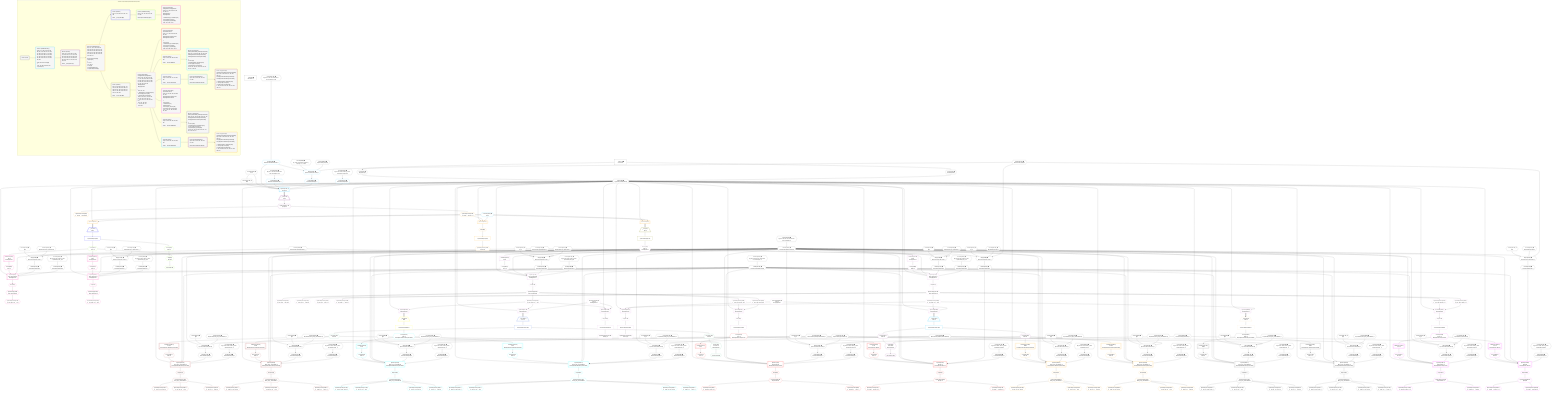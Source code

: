 %%{init: {'themeVariables': { 'fontSize': '12px'}}}%%
graph TD
    classDef path fill:#eee,stroke:#000,color:#000
    classDef plan fill:#fff,stroke-width:1px,color:#000
    classDef itemplan fill:#fff,stroke-width:2px,color:#000
    classDef unbatchedplan fill:#dff,stroke-width:1px,color:#000
    classDef sideeffectplan fill:#fcc,stroke-width:2px,color:#000
    classDef bucket fill:#f6f6f6,color:#000,stroke-width:2px,text-align:left


    %% plan dependencies
    Object260{{"Object[260∈0] ➊<br />ᐸ{reverse,orders,alias,codec}ᐳ"}}:::plan
    Lambda253{{"Lambda[253∈0] ➊<br />ᐸcalculateShouldReverseOrderᐳ"}}:::plan
    Constant257{{"Constant[257∈0] ➊<br />ᐸ[]ᐳ"}}:::plan
    Constant258{{"Constant[258∈0] ➊<br />ᐸsql.identifier(”aws_applications”)ᐳ"}}:::plan
    Constant259{{"Constant[259∈0] ➊<br />ᐸRecordCodec(awsApplications)ᐳ"}}:::plan
    Lambda253 & Constant257 & Constant258 & Constant259 --> Object260
    Object274{{"Object[274∈0] ➊<br />ᐸ{reverse,orders,alias,codec}ᐳ"}}:::plan
    Constant271{{"Constant[271∈0] ➊<br />ᐸ[]ᐳ"}}:::plan
    Constant272{{"Constant[272∈0] ➊<br />ᐸsql.identifier(”gcp_applications”)ᐳ"}}:::plan
    Constant273{{"Constant[273∈0] ➊<br />ᐸRecordCodec(gcpApplications)ᐳ"}}:::plan
    Lambda253 & Constant271 & Constant272 & Constant273 --> Object274
    Object288{{"Object[288∈0] ➊<br />ᐸ{reverse,orders,alias,codec}ᐳ"}}:::plan
    Constant285{{"Constant[285∈0] ➊<br />ᐸ[]ᐳ"}}:::plan
    Constant286{{"Constant[286∈0] ➊<br />ᐸsql.identifier(”first_party_vulnerabilities”)ᐳ"}}:::plan
    Constant287{{"Constant[287∈0] ➊<br />ᐸRecordCodec(firstPartyVulnerabilities)ᐳ"}}:::plan
    Lambda253 & Constant285 & Constant286 & Constant287 --> Object288
    Object302{{"Object[302∈0] ➊<br />ᐸ{reverse,orders,alias,codec}ᐳ"}}:::plan
    Constant299{{"Constant[299∈0] ➊<br />ᐸ[]ᐳ"}}:::plan
    Constant300{{"Constant[300∈0] ➊<br />ᐸsql.identifier(”third_party_vulnerabilities”)ᐳ"}}:::plan
    Constant301{{"Constant[301∈0] ➊<br />ᐸRecordCodec(thirdPartyVulnerabilities)ᐳ"}}:::plan
    Lambda253 & Constant299 & Constant300 & Constant301 --> Object302
    Object316{{"Object[316∈0] ➊<br />ᐸ{reverse,orders,alias,codec}ᐳ"}}:::plan
    Constant313{{"Constant[313∈0] ➊<br />ᐸ[]ᐳ"}}:::plan
    Constant314{{"Constant[314∈0] ➊<br />ᐸsql.identifier(”first_party_vulnerabilities”)ᐳ"}}:::plan
    Lambda253 & Constant313 & Constant314 & Constant287 --> Object316
    Object330{{"Object[330∈0] ➊<br />ᐸ{reverse,orders,alias,codec}ᐳ"}}:::plan
    Constant327{{"Constant[327∈0] ➊<br />ᐸ[]ᐳ"}}:::plan
    Constant328{{"Constant[328∈0] ➊<br />ᐸsql.identifier(”third_party_vulnerabilities”)ᐳ"}}:::plan
    Lambda253 & Constant327 & Constant328 & Constant301 --> Object330
    Object344{{"Object[344∈0] ➊<br />ᐸ{reverse,orders,alias,codec}ᐳ"}}:::plan
    Constant341{{"Constant[341∈0] ➊<br />ᐸ[]ᐳ"}}:::plan
    Constant342{{"Constant[342∈0] ➊<br />ᐸsql.identifier(”organizations”)ᐳ"}}:::plan
    Constant343{{"Constant[343∈0] ➊<br />ᐸRecordCodec(organizations)ᐳ"}}:::plan
    Lambda253 & Constant341 & Constant342 & Constant343 --> Object344
    Object358{{"Object[358∈0] ➊<br />ᐸ{reverse,orders,alias,codec}ᐳ"}}:::plan
    Constant355{{"Constant[355∈0] ➊<br />ᐸ[]ᐳ"}}:::plan
    Constant356{{"Constant[356∈0] ➊<br />ᐸsql.identifier(”people”)ᐳ"}}:::plan
    Constant357{{"Constant[357∈0] ➊<br />ᐸRecordCodec(people)ᐳ"}}:::plan
    Lambda253 & Constant355 & Constant356 & Constant357 --> Object358
    Object372{{"Object[372∈0] ➊<br />ᐸ{reverse,orders,alias,codec}ᐳ"}}:::plan
    Constant369{{"Constant[369∈0] ➊<br />ᐸ[]ᐳ"}}:::plan
    Constant370{{"Constant[370∈0] ➊<br />ᐸsql.identifier(”aws_applications”)ᐳ"}}:::plan
    Lambda253 & Constant369 & Constant370 & Constant259 --> Object372
    Object386{{"Object[386∈0] ➊<br />ᐸ{reverse,orders,alias,codec}ᐳ"}}:::plan
    Constant383{{"Constant[383∈0] ➊<br />ᐸ[]ᐳ"}}:::plan
    Constant384{{"Constant[384∈0] ➊<br />ᐸsql.identifier(”first_party_vulnerabilities”)ᐳ"}}:::plan
    Lambda253 & Constant383 & Constant384 & Constant287 --> Object386
    Object400{{"Object[400∈0] ➊<br />ᐸ{reverse,orders,alias,codec}ᐳ"}}:::plan
    Constant397{{"Constant[397∈0] ➊<br />ᐸ[]ᐳ"}}:::plan
    Constant398{{"Constant[398∈0] ➊<br />ᐸsql.identifier(”third_party_vulnerabilities”)ᐳ"}}:::plan
    Lambda253 & Constant397 & Constant398 & Constant301 --> Object400
    Object414{{"Object[414∈0] ➊<br />ᐸ{reverse,orders,alias,codec}ᐳ"}}:::plan
    Constant411{{"Constant[411∈0] ➊<br />ᐸ[]ᐳ"}}:::plan
    Constant412{{"Constant[412∈0] ➊<br />ᐸsql.identifier(”first_party_vulnerabilities”)ᐳ"}}:::plan
    Lambda253 & Constant411 & Constant412 & Constant287 --> Object414
    Object428{{"Object[428∈0] ➊<br />ᐸ{reverse,orders,alias,codec}ᐳ"}}:::plan
    Constant425{{"Constant[425∈0] ➊<br />ᐸ[]ᐳ"}}:::plan
    Constant426{{"Constant[426∈0] ➊<br />ᐸsql.identifier(”third_party_vulnerabilities”)ᐳ"}}:::plan
    Lambda253 & Constant425 & Constant426 & Constant301 --> Object428
    Object442{{"Object[442∈0] ➊<br />ᐸ{reverse,orders,alias,codec}ᐳ"}}:::plan
    Constant439{{"Constant[439∈0] ➊<br />ᐸ[]ᐳ"}}:::plan
    Constant440{{"Constant[440∈0] ➊<br />ᐸsql.identifier(”organizations”)ᐳ"}}:::plan
    Lambda253 & Constant439 & Constant440 & Constant343 --> Object442
    Object456{{"Object[456∈0] ➊<br />ᐸ{reverse,orders,alias,codec}ᐳ"}}:::plan
    Constant453{{"Constant[453∈0] ➊<br />ᐸ[]ᐳ"}}:::plan
    Constant454{{"Constant[454∈0] ➊<br />ᐸsql.identifier(”people”)ᐳ"}}:::plan
    Lambda253 & Constant453 & Constant454 & Constant357 --> Object456
    Object470{{"Object[470∈0] ➊<br />ᐸ{reverse,orders,alias,codec}ᐳ"}}:::plan
    Constant467{{"Constant[467∈0] ➊<br />ᐸ[]ᐳ"}}:::plan
    Constant468{{"Constant[468∈0] ➊<br />ᐸsql.identifier(”gcp_applications”)ᐳ"}}:::plan
    Lambda253 & Constant467 & Constant468 & Constant273 --> Object470
    Object13{{"Object[13∈0] ➊<br />ᐸ{pgSettings,withPgClient}ᐳ"}}:::plan
    Access11{{"Access[11∈0] ➊<br />ᐸ2.pgSettingsᐳ"}}:::plan
    Access12{{"Access[12∈0] ➊<br />ᐸ2.withPgClientᐳ"}}:::plan
    Access11 & Access12 --> Object13
    __Value2["__Value[2∈0] ➊<br />ᐸcontextᐳ"]:::plan
    __Value2 --> Access11
    __Value2 --> Access12
    Connection14{{"Connection[14∈0] ➊<br />ᐸ10ᐳ"}}:::plan
    Constant491{{"Constant[491∈0] ➊<br />ᐸ4ᐳ"}}:::plan
    Constant491 --> Connection14
    Constant492{{"Constant[492∈0] ➊<br />ᐸ§{ first: null, last: null, cursorLower: null, cursorUpper: ᐳ"}}:::plan
    Constant492 --> Lambda253
    Lambda256{{"Lambda[256∈0] ➊<br />ᐸcalculateLimitAndOffsetSQLᐳ"}}:::plan
    Constant493{{"Constant[493∈0] ➊<br />ᐸ§{ first: null, last: null, cursorLower: null, cursorUpper: ᐳ"}}:::plan
    Constant493 --> Lambda256
    Lambda261{{"Lambda[261∈0] ➊<br />ᐸcalculateOrderBySQLᐳ"}}:::plan
    Object260 --> Lambda261
    Lambda266{{"Lambda[266∈0] ➊<br />ᐸcalculateOrderBySQLᐳ"}}:::plan
    Constant494{{"Constant[494∈0] ➊<br />ᐸ§{ reverse: false, orders: [], alias: sql.identifier(”aws_apᐳ"}}:::plan
    Constant494 --> Lambda266
    Lambda275{{"Lambda[275∈0] ➊<br />ᐸcalculateOrderBySQLᐳ"}}:::plan
    Object274 --> Lambda275
    Lambda280{{"Lambda[280∈0] ➊<br />ᐸcalculateOrderBySQLᐳ"}}:::plan
    Constant495{{"Constant[495∈0] ➊<br />ᐸ§{ reverse: false, orders: [], alias: sql.identifier(”gcp_apᐳ"}}:::plan
    Constant495 --> Lambda280
    Lambda289{{"Lambda[289∈0] ➊<br />ᐸcalculateOrderBySQLᐳ"}}:::plan
    Object288 --> Lambda289
    Lambda294{{"Lambda[294∈0] ➊<br />ᐸcalculateOrderBySQLᐳ"}}:::plan
    Constant496{{"Constant[496∈0] ➊<br />ᐸ§{ reverse: false, orders: [], alias: sql.identifier(”first_ᐳ"}}:::plan
    Constant496 --> Lambda294
    Lambda303{{"Lambda[303∈0] ➊<br />ᐸcalculateOrderBySQLᐳ"}}:::plan
    Object302 --> Lambda303
    Lambda308{{"Lambda[308∈0] ➊<br />ᐸcalculateOrderBySQLᐳ"}}:::plan
    Constant497{{"Constant[497∈0] ➊<br />ᐸ§{ reverse: false, orders: [], alias: sql.identifier(”third_ᐳ"}}:::plan
    Constant497 --> Lambda308
    Lambda317{{"Lambda[317∈0] ➊<br />ᐸcalculateOrderBySQLᐳ"}}:::plan
    Object316 --> Lambda317
    Lambda322{{"Lambda[322∈0] ➊<br />ᐸcalculateOrderBySQLᐳ"}}:::plan
    Constant498{{"Constant[498∈0] ➊<br />ᐸ§{ reverse: false, orders: [], alias: sql.identifier(”first_ᐳ"}}:::plan
    Constant498 --> Lambda322
    Lambda331{{"Lambda[331∈0] ➊<br />ᐸcalculateOrderBySQLᐳ"}}:::plan
    Object330 --> Lambda331
    Lambda336{{"Lambda[336∈0] ➊<br />ᐸcalculateOrderBySQLᐳ"}}:::plan
    Constant499{{"Constant[499∈0] ➊<br />ᐸ§{ reverse: false, orders: [], alias: sql.identifier(”third_ᐳ"}}:::plan
    Constant499 --> Lambda336
    Lambda345{{"Lambda[345∈0] ➊<br />ᐸcalculateOrderBySQLᐳ"}}:::plan
    Object344 --> Lambda345
    Lambda350{{"Lambda[350∈0] ➊<br />ᐸcalculateOrderBySQLᐳ"}}:::plan
    Constant500{{"Constant[500∈0] ➊<br />ᐸ§{ reverse: false, orders: [], alias: sql.identifier(”organiᐳ"}}:::plan
    Constant500 --> Lambda350
    Lambda359{{"Lambda[359∈0] ➊<br />ᐸcalculateOrderBySQLᐳ"}}:::plan
    Object358 --> Lambda359
    Lambda364{{"Lambda[364∈0] ➊<br />ᐸcalculateOrderBySQLᐳ"}}:::plan
    Constant501{{"Constant[501∈0] ➊<br />ᐸ§{ reverse: false, orders: [], alias: sql.identifier(”peopleᐳ"}}:::plan
    Constant501 --> Lambda364
    Lambda373{{"Lambda[373∈0] ➊<br />ᐸcalculateOrderBySQLᐳ"}}:::plan
    Object372 --> Lambda373
    Lambda378{{"Lambda[378∈0] ➊<br />ᐸcalculateOrderBySQLᐳ"}}:::plan
    Constant502{{"Constant[502∈0] ➊<br />ᐸ§{ reverse: false, orders: [], alias: sql.identifier(”aws_apᐳ"}}:::plan
    Constant502 --> Lambda378
    Lambda387{{"Lambda[387∈0] ➊<br />ᐸcalculateOrderBySQLᐳ"}}:::plan
    Object386 --> Lambda387
    Lambda392{{"Lambda[392∈0] ➊<br />ᐸcalculateOrderBySQLᐳ"}}:::plan
    Constant503{{"Constant[503∈0] ➊<br />ᐸ§{ reverse: false, orders: [], alias: sql.identifier(”first_ᐳ"}}:::plan
    Constant503 --> Lambda392
    Lambda401{{"Lambda[401∈0] ➊<br />ᐸcalculateOrderBySQLᐳ"}}:::plan
    Object400 --> Lambda401
    Lambda406{{"Lambda[406∈0] ➊<br />ᐸcalculateOrderBySQLᐳ"}}:::plan
    Constant504{{"Constant[504∈0] ➊<br />ᐸ§{ reverse: false, orders: [], alias: sql.identifier(”third_ᐳ"}}:::plan
    Constant504 --> Lambda406
    Lambda415{{"Lambda[415∈0] ➊<br />ᐸcalculateOrderBySQLᐳ"}}:::plan
    Object414 --> Lambda415
    Lambda420{{"Lambda[420∈0] ➊<br />ᐸcalculateOrderBySQLᐳ"}}:::plan
    Constant505{{"Constant[505∈0] ➊<br />ᐸ§{ reverse: false, orders: [], alias: sql.identifier(”first_ᐳ"}}:::plan
    Constant505 --> Lambda420
    Lambda429{{"Lambda[429∈0] ➊<br />ᐸcalculateOrderBySQLᐳ"}}:::plan
    Object428 --> Lambda429
    Lambda434{{"Lambda[434∈0] ➊<br />ᐸcalculateOrderBySQLᐳ"}}:::plan
    Constant506{{"Constant[506∈0] ➊<br />ᐸ§{ reverse: false, orders: [], alias: sql.identifier(”third_ᐳ"}}:::plan
    Constant506 --> Lambda434
    Lambda443{{"Lambda[443∈0] ➊<br />ᐸcalculateOrderBySQLᐳ"}}:::plan
    Object442 --> Lambda443
    Lambda448{{"Lambda[448∈0] ➊<br />ᐸcalculateOrderBySQLᐳ"}}:::plan
    Constant507{{"Constant[507∈0] ➊<br />ᐸ§{ reverse: false, orders: [], alias: sql.identifier(”organiᐳ"}}:::plan
    Constant507 --> Lambda448
    Lambda457{{"Lambda[457∈0] ➊<br />ᐸcalculateOrderBySQLᐳ"}}:::plan
    Object456 --> Lambda457
    Lambda462{{"Lambda[462∈0] ➊<br />ᐸcalculateOrderBySQLᐳ"}}:::plan
    Constant508{{"Constant[508∈0] ➊<br />ᐸ§{ reverse: false, orders: [], alias: sql.identifier(”peopleᐳ"}}:::plan
    Constant508 --> Lambda462
    Lambda471{{"Lambda[471∈0] ➊<br />ᐸcalculateOrderBySQLᐳ"}}:::plan
    Object470 --> Lambda471
    Lambda476{{"Lambda[476∈0] ➊<br />ᐸcalculateOrderBySQLᐳ"}}:::plan
    Constant509{{"Constant[509∈0] ➊<br />ᐸ§{ reverse: false, orders: [], alias: sql.identifier(”gcp_apᐳ"}}:::plan
    Constant509 --> Lambda476
    __Value4["__Value[4∈0] ➊<br />ᐸrootValueᐳ"]:::plan
    Constant481{{"Constant[481∈0] ➊<br />ᐸ[ { codec: Codec(int4), fragment: { n: [Array], f: 0, c: 102ᐳ"}}:::plan
    Constant482{{"Constant[482∈0] ➊<br />ᐸsql.identifier(”people”)ᐳ"}}:::plan
    Constant510{{"Constant[510∈0] ➊<br />ᐸ§{ reverse: false, orders: [ { codec: Codec(int4), fragment:ᐳ"}}:::plan
    Constant511{{"Constant[511∈0] ➊<br />ᐸ§{ first: 4, last: null, cursorLower: null, cursorUpper: nulᐳ"}}:::plan
    Constant512{{"Constant[512∈0] ➊<br />ᐸ§{ first: 4, last: null, cursorLower: null, cursorUpper: nulᐳ"}}:::plan
    PgSelect15[["PgSelect[15∈1] ➊<br />ᐸpeopleᐳ"]]:::plan
    Lambda478{{"Lambda[478∈1] ➊<br />ᐸcalculateShouldReverseOrderᐳ"}}:::plan
    Lambda480{{"Lambda[480∈1] ➊<br />ᐸcalculateLimitAndOffsetSQLᐳ"}}:::plan
    Lambda485{{"Lambda[485∈1] ➊<br />ᐸcalculateOrderBySQLᐳ"}}:::plan
    Lambda490{{"Lambda[490∈1] ➊<br />ᐸcalculateOrderBySQLᐳ"}}:::plan
    Object13 & Connection14 & Constant491 & Lambda478 & Lambda480 & Lambda485 & Lambda490 --> PgSelect15
    Object484{{"Object[484∈1] ➊<br />ᐸ{reverse,orders,alias,codec}ᐳ"}}:::plan
    Lambda478 & Constant481 & Constant482 & Constant357 --> Object484
    Constant511 --> Lambda478
    Constant512 --> Lambda480
    Object484 --> Lambda485
    Constant510 --> Lambda490
    Connection24{{"Connection[24∈1] ➊<br />ᐸ20ᐳ"}}:::plan
    __Item16[/"__Item[16∈2]<br />ᐸ15ᐳ"\]:::itemplan
    PgSelect15 ==> __Item16
    PgSelectSingle17{{"PgSelectSingle[17∈2]<br />ᐸpeopleᐳ"}}:::plan
    __Item16 --> PgSelectSingle17
    PgUnionAll25[["PgUnionAll[25∈3]"]]:::plan
    PgClassExpression18{{"PgClassExpression[18∈3]<br />ᐸ__people__.”person_id”ᐳ"}}:::plan
    Object13 & PgClassExpression18 & Connection24 --> PgUnionAll25
    PgUnionAll29[["PgUnionAll[29∈3]"]]:::plan
    Object13 & PgClassExpression18 & Connection24 --> PgUnionAll29
    PgUnionAll53[["PgUnionAll[53∈3]"]]:::plan
    Object13 & PgClassExpression18 & Connection24 --> PgUnionAll53
    PgSelectSingle17 --> PgClassExpression18
    PgClassExpression19{{"PgClassExpression[19∈3]<br />ᐸ__people__.”username”ᐳ"}}:::plan
    PgSelectSingle17 --> PgClassExpression19
    First26{{"First[26∈3]"}}:::plan
    PgUnionAll25 --> First26
    PgUnionAllSingle27["PgUnionAllSingle[27∈3]"]:::plan
    First26 --> PgUnionAllSingle27
    PgClassExpression28{{"PgClassExpression[28∈3]<br />ᐸcount(*)ᐳ"}}:::plan
    PgUnionAllSingle27 --> PgClassExpression28
    __Item30[/"__Item[30∈4]<br />ᐸ29ᐳ"\]:::itemplan
    PgUnionAll29 ==> __Item30
    PgUnionAllSingle31["PgUnionAllSingle[31∈4]"]:::plan
    __Item30 --> PgUnionAllSingle31
    List35{{"List[35∈5]<br />ᐸ33,34ᐳ"}}:::plan
    Access33{{"Access[33∈5]<br />ᐸ31.0ᐳ"}}:::plan
    Access34{{"Access[34∈5]<br />ᐸ31.1ᐳ"}}:::plan
    Access33 & Access34 --> List35
    PgCursor32{{"PgCursor[32∈5]"}}:::plan
    List35 --> PgCursor32
    PgUnionAllSingle31 --> Access33
    PgUnionAllSingle31 --> Access34
    PgSelect39[["PgSelect[39∈6]<br />ᐸaws_applicationsᐳ<br />ᐳAwsApplication"]]:::plan
    Access38{{"Access[38∈6]<br />ᐸ37.0ᐳ"}}:::plan
    Object13 & Access38 & Lambda253 & Lambda256 & Lambda261 & Lambda266 --> PgSelect39
    PgSelect48[["PgSelect[48∈6]<br />ᐸgcp_applicationsᐳ<br />ᐳGcpApplication"]]:::plan
    Access47{{"Access[47∈6]<br />ᐸ46.0ᐳ"}}:::plan
    Object13 & Access47 & Lambda253 & Lambda256 & Lambda275 & Lambda280 --> PgSelect48
    JSONParse37[["JSONParse[37∈6]<br />ᐸ34ᐳ<br />ᐳAwsApplication"]]:::plan
    Access34 --> JSONParse37
    JSONParse37 --> Access38
    First43{{"First[43∈6]"}}:::plan
    PgSelect39 --> First43
    PgSelectSingle44{{"PgSelectSingle[44∈6]<br />ᐸaws_applicationsᐳ"}}:::plan
    First43 --> PgSelectSingle44
    PgClassExpression45{{"PgClassExpression[45∈6]<br />ᐸ__aws_appl...ons__.”id”ᐳ"}}:::plan
    PgSelectSingle44 --> PgClassExpression45
    JSONParse46[["JSONParse[46∈6]<br />ᐸ34ᐳ<br />ᐳGcpApplication"]]:::plan
    Access34 --> JSONParse46
    JSONParse46 --> Access47
    First50{{"First[50∈6]"}}:::plan
    PgSelect48 --> First50
    PgSelectSingle51{{"PgSelectSingle[51∈6]<br />ᐸgcp_applicationsᐳ"}}:::plan
    First50 --> PgSelectSingle51
    PgClassExpression52{{"PgClassExpression[52∈6]<br />ᐸ__gcp_appl...ons__.”id”ᐳ"}}:::plan
    PgSelectSingle51 --> PgClassExpression52
    __Item54[/"__Item[54∈7]<br />ᐸ53ᐳ"\]:::itemplan
    PgUnionAll53 ==> __Item54
    PgUnionAllSingle55["PgUnionAllSingle[55∈7]"]:::plan
    __Item54 --> PgUnionAllSingle55
    PgSelect59[["PgSelect[59∈8]<br />ᐸaws_applicationsᐳ<br />ᐳAwsApplication"]]:::plan
    Access58{{"Access[58∈8]<br />ᐸ57.0ᐳ"}}:::plan
    Object13 & Access58 & Lambda253 & Lambda256 & Lambda373 & Lambda378 --> PgSelect59
    PgSelect157[["PgSelect[157∈8]<br />ᐸgcp_applicationsᐳ<br />ᐳGcpApplication"]]:::plan
    Access156{{"Access[156∈8]<br />ᐸ155.0ᐳ"}}:::plan
    Object13 & Access156 & Lambda253 & Lambda256 & Lambda471 & Lambda476 --> PgSelect157
    PgUnionAll70[["PgUnionAll[70∈8]<br />ᐳAwsApplication"]]:::plan
    PgClassExpression68{{"PgClassExpression[68∈8]<br />ᐸ__aws_appl...person_id”ᐳ"}}:::plan
    PgClassExpression69{{"PgClassExpression[69∈8]<br />ᐸ__aws_appl...zation_id”ᐳ"}}:::plan
    Object13 & PgClassExpression68 & PgClassExpression69 --> PgUnionAll70
    PgUnionAll123[["PgUnionAll[123∈8]<br />ᐳAwsApplication"]]:::plan
    PgClassExpression66{{"PgClassExpression[66∈8]<br />ᐸ__aws_appl...ons__.”id”ᐳ"}}:::plan
    Connection122{{"Connection[122∈8] ➊<br />ᐸ120ᐳ<br />ᐳAwsApplication"}}:::plan
    Object13 & PgClassExpression66 & Connection122 --> PgUnionAll123
    PgUnionAll127[["PgUnionAll[127∈8]<br />ᐳAwsApplication"]]:::plan
    Object13 & PgClassExpression66 & Connection122 --> PgUnionAll127
    PgUnionAll166[["PgUnionAll[166∈8]<br />ᐳGcpApplication"]]:::plan
    PgClassExpression164{{"PgClassExpression[164∈8]<br />ᐸ__gcp_appl...person_id”ᐳ"}}:::plan
    PgClassExpression165{{"PgClassExpression[165∈8]<br />ᐸ__gcp_appl...zation_id”ᐳ"}}:::plan
    Object13 & PgClassExpression164 & PgClassExpression165 --> PgUnionAll166
    PgUnionAll219[["PgUnionAll[219∈8]<br />ᐳGcpApplication"]]:::plan
    PgClassExpression162{{"PgClassExpression[162∈8]<br />ᐸ__gcp_appl...ons__.”id”ᐳ"}}:::plan
    Connection218{{"Connection[218∈8] ➊<br />ᐸ216ᐳ<br />ᐳGcpApplication"}}:::plan
    Object13 & PgClassExpression162 & Connection218 --> PgUnionAll219
    PgUnionAll223[["PgUnionAll[223∈8]<br />ᐳGcpApplication"]]:::plan
    Object13 & PgClassExpression162 & Connection218 --> PgUnionAll223
    PgUnionAll93[["PgUnionAll[93∈8]<br />ᐳAwsApplication"]]:::plan
    Object13 & PgClassExpression66 --> PgUnionAll93
    PgUnionAll189[["PgUnionAll[189∈8]<br />ᐳGcpApplication"]]:::plan
    Object13 & PgClassExpression162 --> PgUnionAll189
    Access56{{"Access[56∈8]<br />ᐸ55.1ᐳ<br />ᐳAwsApplication"}}:::plan
    PgUnionAllSingle55 --> Access56
    JSONParse57[["JSONParse[57∈8]<br />ᐸ56ᐳ"]]:::plan
    Access56 --> JSONParse57
    JSONParse57 --> Access58
    First63{{"First[63∈8]"}}:::plan
    PgSelect59 --> First63
    PgSelectSingle64{{"PgSelectSingle[64∈8]<br />ᐸaws_applicationsᐳ"}}:::plan
    First63 --> PgSelectSingle64
    PgClassExpression65{{"PgClassExpression[65∈8]<br />ᐸ__aws_appl..._.”aws_id”ᐳ"}}:::plan
    PgSelectSingle64 --> PgClassExpression65
    PgSelectSingle64 --> PgClassExpression66
    PgClassExpression67{{"PgClassExpression[67∈8]<br />ᐸ__aws_appl...s__.”name”ᐳ"}}:::plan
    PgSelectSingle64 --> PgClassExpression67
    PgSelectSingle64 --> PgClassExpression68
    PgSelectSingle64 --> PgClassExpression69
    First72{{"First[72∈8]"}}:::plan
    PgUnionAll70 --> First72
    PgUnionAllSingle73["PgUnionAllSingle[73∈8]"]:::plan
    First72 --> PgUnionAllSingle73
    First124{{"First[124∈8]"}}:::plan
    PgUnionAll123 --> First124
    PgUnionAllSingle125["PgUnionAllSingle[125∈8]"]:::plan
    First124 --> PgUnionAllSingle125
    PgClassExpression126{{"PgClassExpression[126∈8]<br />ᐸcount(*)ᐳ"}}:::plan
    PgUnionAllSingle125 --> PgClassExpression126
    JSONParse155[["JSONParse[155∈8]<br />ᐸ56ᐳ<br />ᐳGcpApplication"]]:::plan
    Access56 --> JSONParse155
    JSONParse155 --> Access156
    First159{{"First[159∈8]"}}:::plan
    PgSelect157 --> First159
    PgSelectSingle160{{"PgSelectSingle[160∈8]<br />ᐸgcp_applicationsᐳ"}}:::plan
    First159 --> PgSelectSingle160
    PgClassExpression161{{"PgClassExpression[161∈8]<br />ᐸ__gcp_appl..._.”gcp_id”ᐳ"}}:::plan
    PgSelectSingle160 --> PgClassExpression161
    PgSelectSingle160 --> PgClassExpression162
    PgClassExpression163{{"PgClassExpression[163∈8]<br />ᐸ__gcp_appl...s__.”name”ᐳ"}}:::plan
    PgSelectSingle160 --> PgClassExpression163
    PgSelectSingle160 --> PgClassExpression164
    PgSelectSingle160 --> PgClassExpression165
    First168{{"First[168∈8]"}}:::plan
    PgUnionAll166 --> First168
    PgUnionAllSingle169["PgUnionAllSingle[169∈8]"]:::plan
    First168 --> PgUnionAllSingle169
    First220{{"First[220∈8]"}}:::plan
    PgUnionAll219 --> First220
    PgUnionAllSingle221["PgUnionAllSingle[221∈8]"]:::plan
    First220 --> PgUnionAllSingle221
    PgClassExpression222{{"PgClassExpression[222∈8]<br />ᐸcount(*)ᐳ"}}:::plan
    PgUnionAllSingle221 --> PgClassExpression222
    PgSelect77[["PgSelect[77∈9]<br />ᐸorganizationsᐳ<br />ᐳAwsApplicationᐳOrganization"]]:::plan
    Access76{{"Access[76∈9]<br />ᐸ75.0ᐳ"}}:::plan
    Object13 & Access76 & Lambda253 & Lambda256 & Lambda345 & Lambda350 --> PgSelect77
    PgSelect87[["PgSelect[87∈9]<br />ᐸpeopleᐳ<br />ᐳAwsApplicationᐳPerson"]]:::plan
    Access86{{"Access[86∈9]<br />ᐸ85.0ᐳ"}}:::plan
    Object13 & Access86 & Lambda253 & Lambda256 & Lambda359 & Lambda364 --> PgSelect87
    Access74{{"Access[74∈9]<br />ᐸ73.1ᐳ<br />ᐳAwsApplicationᐳOrganization"}}:::plan
    PgUnionAllSingle73 --> Access74
    JSONParse75[["JSONParse[75∈9]<br />ᐸ74ᐳ"]]:::plan
    Access74 --> JSONParse75
    JSONParse75 --> Access76
    First81{{"First[81∈9]"}}:::plan
    PgSelect77 --> First81
    PgSelectSingle82{{"PgSelectSingle[82∈9]<br />ᐸorganizationsᐳ"}}:::plan
    First81 --> PgSelectSingle82
    PgClassExpression83{{"PgClassExpression[83∈9]<br />ᐸ__organiza...zation_id”ᐳ"}}:::plan
    PgSelectSingle82 --> PgClassExpression83
    PgClassExpression84{{"PgClassExpression[84∈9]<br />ᐸ__organiza...s__.”name”ᐳ"}}:::plan
    PgSelectSingle82 --> PgClassExpression84
    JSONParse85[["JSONParse[85∈9]<br />ᐸ74ᐳ<br />ᐳAwsApplicationᐳPerson"]]:::plan
    Access74 --> JSONParse85
    JSONParse85 --> Access86
    First89{{"First[89∈9]"}}:::plan
    PgSelect87 --> First89
    PgSelectSingle90{{"PgSelectSingle[90∈9]<br />ᐸpeopleᐳ"}}:::plan
    First89 --> PgSelectSingle90
    PgClassExpression91{{"PgClassExpression[91∈9]<br />ᐸ__people__.”person_id”ᐳ"}}:::plan
    PgSelectSingle90 --> PgClassExpression91
    PgClassExpression92{{"PgClassExpression[92∈9]<br />ᐸ__people__.”username”ᐳ"}}:::plan
    PgSelectSingle90 --> PgClassExpression92
    __Item95[/"__Item[95∈10]<br />ᐸ93ᐳ"\]:::itemplan
    PgUnionAll93 ==> __Item95
    PgUnionAllSingle96["PgUnionAllSingle[96∈10]"]:::plan
    __Item95 --> PgUnionAllSingle96
    PgSelect100[["PgSelect[100∈11]<br />ᐸfirst_party_vulnerabilitiesᐳ<br />ᐳAwsApplicationᐳFirstPartyVulnerability"]]:::plan
    Access99{{"Access[99∈11]<br />ᐸ98.0ᐳ"}}:::plan
    Object13 & Access99 & Lambda253 & Lambda256 & Lambda289 & Lambda294 --> PgSelect100
    PgSelect112[["PgSelect[112∈11]<br />ᐸthird_party_vulnerabilitiesᐳ<br />ᐳAwsApplicationᐳThirdPartyVulnerability"]]:::plan
    Access111{{"Access[111∈11]<br />ᐸ110.0ᐳ"}}:::plan
    Object13 & Access111 & Lambda253 & Lambda256 & Lambda303 & Lambda308 --> PgSelect112
    Access97{{"Access[97∈11]<br />ᐸ96.1ᐳ<br />ᐳAwsApplicationᐳFirstPartyVulnerability"}}:::plan
    PgUnionAllSingle96 --> Access97
    JSONParse98[["JSONParse[98∈11]<br />ᐸ97ᐳ"]]:::plan
    Access97 --> JSONParse98
    JSONParse98 --> Access99
    First104{{"First[104∈11]"}}:::plan
    PgSelect100 --> First104
    PgSelectSingle105{{"PgSelectSingle[105∈11]<br />ᐸfirst_party_vulnerabilitiesᐳ"}}:::plan
    First104 --> PgSelectSingle105
    PgClassExpression106{{"PgClassExpression[106∈11]<br />ᐸ__first_pa...team_name”ᐳ"}}:::plan
    PgSelectSingle105 --> PgClassExpression106
    PgClassExpression107{{"PgClassExpression[107∈11]<br />ᐸ__first_pa...ies__.”id”ᐳ"}}:::plan
    PgSelectSingle105 --> PgClassExpression107
    PgClassExpression108{{"PgClassExpression[108∈11]<br />ᐸ__first_pa...vss_score”ᐳ"}}:::plan
    PgSelectSingle105 --> PgClassExpression108
    PgClassExpression109{{"PgClassExpression[109∈11]<br />ᐸ__first_pa...s__.”name”ᐳ"}}:::plan
    PgSelectSingle105 --> PgClassExpression109
    JSONParse110[["JSONParse[110∈11]<br />ᐸ97ᐳ<br />ᐳAwsApplicationᐳThirdPartyVulnerability"]]:::plan
    Access97 --> JSONParse110
    JSONParse110 --> Access111
    First114{{"First[114∈11]"}}:::plan
    PgSelect112 --> First114
    PgSelectSingle115{{"PgSelectSingle[115∈11]<br />ᐸthird_party_vulnerabilitiesᐳ"}}:::plan
    First114 --> PgSelectSingle115
    PgClassExpression116{{"PgClassExpression[116∈11]<br />ᐸ__third_pa...ndor_name”ᐳ"}}:::plan
    PgSelectSingle115 --> PgClassExpression116
    PgClassExpression117{{"PgClassExpression[117∈11]<br />ᐸ__third_pa...ies__.”id”ᐳ"}}:::plan
    PgSelectSingle115 --> PgClassExpression117
    PgClassExpression118{{"PgClassExpression[118∈11]<br />ᐸ__third_pa...vss_score”ᐳ"}}:::plan
    PgSelectSingle115 --> PgClassExpression118
    PgClassExpression119{{"PgClassExpression[119∈11]<br />ᐸ__third_pa...s__.”name”ᐳ"}}:::plan
    PgSelectSingle115 --> PgClassExpression119
    __Item128[/"__Item[128∈12]<br />ᐸ127ᐳ"\]:::itemplan
    PgUnionAll127 ==> __Item128
    PgUnionAllSingle129["PgUnionAllSingle[129∈12]"]:::plan
    __Item128 --> PgUnionAllSingle129
    List133{{"List[133∈13]<br />ᐸ131,132ᐳ<br />ᐳAwsApplication"}}:::plan
    Access131{{"Access[131∈13]<br />ᐸ129.0ᐳ"}}:::plan
    Access132{{"Access[132∈13]<br />ᐸ129.1ᐳ"}}:::plan
    Access131 & Access132 --> List133
    PgCursor130{{"PgCursor[130∈13]"}}:::plan
    List133 --> PgCursor130
    PgUnionAllSingle129 --> Access131
    PgUnionAllSingle129 --> Access132
    PgSelect137[["PgSelect[137∈14]<br />ᐸfirst_party_vulnerabilitiesᐳ<br />ᐳAwsApplicationᐳFirstPartyVulnerability"]]:::plan
    Access136{{"Access[136∈14]<br />ᐸ135.0ᐳ"}}:::plan
    Object13 & Access136 & Lambda253 & Lambda256 & Lambda317 & Lambda322 --> PgSelect137
    PgSelect148[["PgSelect[148∈14]<br />ᐸthird_party_vulnerabilitiesᐳ<br />ᐳAwsApplicationᐳThirdPartyVulnerability"]]:::plan
    Access147{{"Access[147∈14]<br />ᐸ146.0ᐳ"}}:::plan
    Object13 & Access147 & Lambda253 & Lambda256 & Lambda331 & Lambda336 --> PgSelect148
    JSONParse135[["JSONParse[135∈14]<br />ᐸ132ᐳ<br />ᐳAwsApplicationᐳFirstPartyVulnerability"]]:::plan
    Access132 --> JSONParse135
    JSONParse135 --> Access136
    First141{{"First[141∈14]"}}:::plan
    PgSelect137 --> First141
    PgSelectSingle142{{"PgSelectSingle[142∈14]<br />ᐸfirst_party_vulnerabilitiesᐳ"}}:::plan
    First141 --> PgSelectSingle142
    PgClassExpression143{{"PgClassExpression[143∈14]<br />ᐸ__first_pa...vss_score”ᐳ"}}:::plan
    PgSelectSingle142 --> PgClassExpression143
    PgClassExpression144{{"PgClassExpression[144∈14]<br />ᐸ__first_pa...ies__.”id”ᐳ"}}:::plan
    PgSelectSingle142 --> PgClassExpression144
    PgClassExpression145{{"PgClassExpression[145∈14]<br />ᐸ__first_pa...s__.”name”ᐳ"}}:::plan
    PgSelectSingle142 --> PgClassExpression145
    JSONParse146[["JSONParse[146∈14]<br />ᐸ132ᐳ<br />ᐳAwsApplicationᐳThirdPartyVulnerability"]]:::plan
    Access132 --> JSONParse146
    JSONParse146 --> Access147
    First150{{"First[150∈14]"}}:::plan
    PgSelect148 --> First150
    PgSelectSingle151{{"PgSelectSingle[151∈14]<br />ᐸthird_party_vulnerabilitiesᐳ"}}:::plan
    First150 --> PgSelectSingle151
    PgClassExpression152{{"PgClassExpression[152∈14]<br />ᐸ__third_pa...vss_score”ᐳ"}}:::plan
    PgSelectSingle151 --> PgClassExpression152
    PgClassExpression153{{"PgClassExpression[153∈14]<br />ᐸ__third_pa...ies__.”id”ᐳ"}}:::plan
    PgSelectSingle151 --> PgClassExpression153
    PgClassExpression154{{"PgClassExpression[154∈14]<br />ᐸ__third_pa...s__.”name”ᐳ"}}:::plan
    PgSelectSingle151 --> PgClassExpression154
    PgSelect173[["PgSelect[173∈15]<br />ᐸorganizationsᐳ<br />ᐳGcpApplicationᐳOrganization"]]:::plan
    Access172{{"Access[172∈15]<br />ᐸ171.0ᐳ"}}:::plan
    Object13 & Access172 & Lambda253 & Lambda256 & Lambda443 & Lambda448 --> PgSelect173
    PgSelect183[["PgSelect[183∈15]<br />ᐸpeopleᐳ<br />ᐳGcpApplicationᐳPerson"]]:::plan
    Access182{{"Access[182∈15]<br />ᐸ181.0ᐳ"}}:::plan
    Object13 & Access182 & Lambda253 & Lambda256 & Lambda457 & Lambda462 --> PgSelect183
    Access170{{"Access[170∈15]<br />ᐸ169.1ᐳ<br />ᐳGcpApplicationᐳOrganization"}}:::plan
    PgUnionAllSingle169 --> Access170
    JSONParse171[["JSONParse[171∈15]<br />ᐸ170ᐳ"]]:::plan
    Access170 --> JSONParse171
    JSONParse171 --> Access172
    First177{{"First[177∈15]"}}:::plan
    PgSelect173 --> First177
    PgSelectSingle178{{"PgSelectSingle[178∈15]<br />ᐸorganizationsᐳ"}}:::plan
    First177 --> PgSelectSingle178
    PgClassExpression179{{"PgClassExpression[179∈15]<br />ᐸ__organiza...zation_id”ᐳ"}}:::plan
    PgSelectSingle178 --> PgClassExpression179
    PgClassExpression180{{"PgClassExpression[180∈15]<br />ᐸ__organiza...s__.”name”ᐳ"}}:::plan
    PgSelectSingle178 --> PgClassExpression180
    JSONParse181[["JSONParse[181∈15]<br />ᐸ170ᐳ<br />ᐳGcpApplicationᐳPerson"]]:::plan
    Access170 --> JSONParse181
    JSONParse181 --> Access182
    First185{{"First[185∈15]"}}:::plan
    PgSelect183 --> First185
    PgSelectSingle186{{"PgSelectSingle[186∈15]<br />ᐸpeopleᐳ"}}:::plan
    First185 --> PgSelectSingle186
    PgClassExpression187{{"PgClassExpression[187∈15]<br />ᐸ__people__.”person_id”ᐳ"}}:::plan
    PgSelectSingle186 --> PgClassExpression187
    PgClassExpression188{{"PgClassExpression[188∈15]<br />ᐸ__people__.”username”ᐳ"}}:::plan
    PgSelectSingle186 --> PgClassExpression188
    __Item191[/"__Item[191∈16]<br />ᐸ189ᐳ"\]:::itemplan
    PgUnionAll189 ==> __Item191
    PgUnionAllSingle192["PgUnionAllSingle[192∈16]"]:::plan
    __Item191 --> PgUnionAllSingle192
    PgSelect196[["PgSelect[196∈17]<br />ᐸfirst_party_vulnerabilitiesᐳ<br />ᐳGcpApplicationᐳFirstPartyVulnerability"]]:::plan
    Access195{{"Access[195∈17]<br />ᐸ194.0ᐳ"}}:::plan
    Object13 & Access195 & Lambda253 & Lambda256 & Lambda387 & Lambda392 --> PgSelect196
    PgSelect208[["PgSelect[208∈17]<br />ᐸthird_party_vulnerabilitiesᐳ<br />ᐳGcpApplicationᐳThirdPartyVulnerability"]]:::plan
    Access207{{"Access[207∈17]<br />ᐸ206.0ᐳ"}}:::plan
    Object13 & Access207 & Lambda253 & Lambda256 & Lambda401 & Lambda406 --> PgSelect208
    Access193{{"Access[193∈17]<br />ᐸ192.1ᐳ<br />ᐳGcpApplicationᐳFirstPartyVulnerability"}}:::plan
    PgUnionAllSingle192 --> Access193
    JSONParse194[["JSONParse[194∈17]<br />ᐸ193ᐳ"]]:::plan
    Access193 --> JSONParse194
    JSONParse194 --> Access195
    First200{{"First[200∈17]"}}:::plan
    PgSelect196 --> First200
    PgSelectSingle201{{"PgSelectSingle[201∈17]<br />ᐸfirst_party_vulnerabilitiesᐳ"}}:::plan
    First200 --> PgSelectSingle201
    PgClassExpression202{{"PgClassExpression[202∈17]<br />ᐸ__first_pa...team_name”ᐳ"}}:::plan
    PgSelectSingle201 --> PgClassExpression202
    PgClassExpression203{{"PgClassExpression[203∈17]<br />ᐸ__first_pa...ies__.”id”ᐳ"}}:::plan
    PgSelectSingle201 --> PgClassExpression203
    PgClassExpression204{{"PgClassExpression[204∈17]<br />ᐸ__first_pa...vss_score”ᐳ"}}:::plan
    PgSelectSingle201 --> PgClassExpression204
    PgClassExpression205{{"PgClassExpression[205∈17]<br />ᐸ__first_pa...s__.”name”ᐳ"}}:::plan
    PgSelectSingle201 --> PgClassExpression205
    JSONParse206[["JSONParse[206∈17]<br />ᐸ193ᐳ<br />ᐳGcpApplicationᐳThirdPartyVulnerability"]]:::plan
    Access193 --> JSONParse206
    JSONParse206 --> Access207
    First210{{"First[210∈17]"}}:::plan
    PgSelect208 --> First210
    PgSelectSingle211{{"PgSelectSingle[211∈17]<br />ᐸthird_party_vulnerabilitiesᐳ"}}:::plan
    First210 --> PgSelectSingle211
    PgClassExpression212{{"PgClassExpression[212∈17]<br />ᐸ__third_pa...ndor_name”ᐳ"}}:::plan
    PgSelectSingle211 --> PgClassExpression212
    PgClassExpression213{{"PgClassExpression[213∈17]<br />ᐸ__third_pa...ies__.”id”ᐳ"}}:::plan
    PgSelectSingle211 --> PgClassExpression213
    PgClassExpression214{{"PgClassExpression[214∈17]<br />ᐸ__third_pa...vss_score”ᐳ"}}:::plan
    PgSelectSingle211 --> PgClassExpression214
    PgClassExpression215{{"PgClassExpression[215∈17]<br />ᐸ__third_pa...s__.”name”ᐳ"}}:::plan
    PgSelectSingle211 --> PgClassExpression215
    __Item224[/"__Item[224∈18]<br />ᐸ223ᐳ"\]:::itemplan
    PgUnionAll223 ==> __Item224
    PgUnionAllSingle225["PgUnionAllSingle[225∈18]"]:::plan
    __Item224 --> PgUnionAllSingle225
    List229{{"List[229∈19]<br />ᐸ227,228ᐳ<br />ᐳGcpApplication"}}:::plan
    Access227{{"Access[227∈19]<br />ᐸ225.0ᐳ"}}:::plan
    Access228{{"Access[228∈19]<br />ᐸ225.1ᐳ"}}:::plan
    Access227 & Access228 --> List229
    PgCursor226{{"PgCursor[226∈19]"}}:::plan
    List229 --> PgCursor226
    PgUnionAllSingle225 --> Access227
    PgUnionAllSingle225 --> Access228
    PgSelect233[["PgSelect[233∈20]<br />ᐸfirst_party_vulnerabilitiesᐳ<br />ᐳGcpApplicationᐳFirstPartyVulnerability"]]:::plan
    Access232{{"Access[232∈20]<br />ᐸ231.0ᐳ"}}:::plan
    Object13 & Access232 & Lambda253 & Lambda256 & Lambda415 & Lambda420 --> PgSelect233
    PgSelect244[["PgSelect[244∈20]<br />ᐸthird_party_vulnerabilitiesᐳ<br />ᐳGcpApplicationᐳThirdPartyVulnerability"]]:::plan
    Access243{{"Access[243∈20]<br />ᐸ242.0ᐳ"}}:::plan
    Object13 & Access243 & Lambda253 & Lambda256 & Lambda429 & Lambda434 --> PgSelect244
    JSONParse231[["JSONParse[231∈20]<br />ᐸ228ᐳ<br />ᐳGcpApplicationᐳFirstPartyVulnerability"]]:::plan
    Access228 --> JSONParse231
    JSONParse231 --> Access232
    First237{{"First[237∈20]"}}:::plan
    PgSelect233 --> First237
    PgSelectSingle238{{"PgSelectSingle[238∈20]<br />ᐸfirst_party_vulnerabilitiesᐳ"}}:::plan
    First237 --> PgSelectSingle238
    PgClassExpression239{{"PgClassExpression[239∈20]<br />ᐸ__first_pa...vss_score”ᐳ"}}:::plan
    PgSelectSingle238 --> PgClassExpression239
    PgClassExpression240{{"PgClassExpression[240∈20]<br />ᐸ__first_pa...ies__.”id”ᐳ"}}:::plan
    PgSelectSingle238 --> PgClassExpression240
    PgClassExpression241{{"PgClassExpression[241∈20]<br />ᐸ__first_pa...s__.”name”ᐳ"}}:::plan
    PgSelectSingle238 --> PgClassExpression241
    JSONParse242[["JSONParse[242∈20]<br />ᐸ228ᐳ<br />ᐳGcpApplicationᐳThirdPartyVulnerability"]]:::plan
    Access228 --> JSONParse242
    JSONParse242 --> Access243
    First246{{"First[246∈20]"}}:::plan
    PgSelect244 --> First246
    PgSelectSingle247{{"PgSelectSingle[247∈20]<br />ᐸthird_party_vulnerabilitiesᐳ"}}:::plan
    First246 --> PgSelectSingle247
    PgClassExpression248{{"PgClassExpression[248∈20]<br />ᐸ__third_pa...vss_score”ᐳ"}}:::plan
    PgSelectSingle247 --> PgClassExpression248
    PgClassExpression249{{"PgClassExpression[249∈20]<br />ᐸ__third_pa...ies__.”id”ᐳ"}}:::plan
    PgSelectSingle247 --> PgClassExpression249
    PgClassExpression250{{"PgClassExpression[250∈20]<br />ᐸ__third_pa...s__.”name”ᐳ"}}:::plan
    PgSelectSingle247 --> PgClassExpression250

    %% define steps

    subgraph "Buckets for queries/polymorphic/person-app-vulns"
    Bucket0("Bucket 0 (root)"):::bucket
    classDef bucket0 stroke:#696969
    class Bucket0,__Value2,__Value4,Access11,Access12,Object13,Connection14,Lambda253,Lambda256,Constant257,Constant258,Constant259,Object260,Lambda261,Lambda266,Constant271,Constant272,Constant273,Object274,Lambda275,Lambda280,Constant285,Constant286,Constant287,Object288,Lambda289,Lambda294,Constant299,Constant300,Constant301,Object302,Lambda303,Lambda308,Constant313,Constant314,Object316,Lambda317,Lambda322,Constant327,Constant328,Object330,Lambda331,Lambda336,Constant341,Constant342,Constant343,Object344,Lambda345,Lambda350,Constant355,Constant356,Constant357,Object358,Lambda359,Lambda364,Constant369,Constant370,Object372,Lambda373,Lambda378,Constant383,Constant384,Object386,Lambda387,Lambda392,Constant397,Constant398,Object400,Lambda401,Lambda406,Constant411,Constant412,Object414,Lambda415,Lambda420,Constant425,Constant426,Object428,Lambda429,Lambda434,Constant439,Constant440,Object442,Lambda443,Lambda448,Constant453,Constant454,Object456,Lambda457,Lambda462,Constant467,Constant468,Object470,Lambda471,Lambda476,Constant481,Constant482,Constant491,Constant492,Constant493,Constant494,Constant495,Constant496,Constant497,Constant498,Constant499,Constant500,Constant501,Constant502,Constant503,Constant504,Constant505,Constant506,Constant507,Constant508,Constant509,Constant510,Constant511,Constant512 bucket0
    Bucket1("Bucket 1 (nullableBoundary)<br />Deps: 13, 14, 491, 511, 512, 481, 482, 357, 510, 253, 256, 261, 266, 275, 280, 373, 378, 471, 476, 345, 350, 359, 364, 289, 294, 303, 308, 317, 322, 331, 336, 443, 448, 457, 462, 387, 392, 401, 406, 415, 420, 429, 434<br /><br />ROOT Connectionᐸ10ᐳ[14]<br />1: <br />ᐳ: 24, 478, 480, 490, 484, 485<br />2: PgSelect[15]"):::bucket
    classDef bucket1 stroke:#00bfff
    class Bucket1,PgSelect15,Connection24,Lambda478,Lambda480,Object484,Lambda485,Lambda490 bucket1
    Bucket2("Bucket 2 (listItem)<br />Deps: 13, 24, 253, 256, 261, 266, 275, 280, 373, 378, 471, 476, 345, 350, 359, 364, 289, 294, 303, 308, 317, 322, 331, 336, 443, 448, 457, 462, 387, 392, 401, 406, 415, 420, 429, 434<br /><br />ROOT __Item{2}ᐸ15ᐳ[16]"):::bucket
    classDef bucket2 stroke:#7f007f
    class Bucket2,__Item16,PgSelectSingle17 bucket2
    Bucket3("Bucket 3 (nullableBoundary)<br />Deps: 17, 13, 24, 253, 256, 261, 266, 275, 280, 373, 378, 471, 476, 345, 350, 359, 364, 289, 294, 303, 308, 317, 322, 331, 336, 443, 448, 457, 462, 387, 392, 401, 406, 415, 420, 429, 434<br /><br />ROOT PgSelectSingle{2}ᐸpeopleᐳ[17]<br />1: <br />ᐳ: 18, 19<br />2: 25, 29, 53<br />ᐳ: First[26]<br />3: PgUnionAllSingle[27]<br />ᐳ: PgClassExpression[28]"):::bucket
    classDef bucket3 stroke:#ffa500
    class Bucket3,PgClassExpression18,PgClassExpression19,PgUnionAll25,First26,PgUnionAllSingle27,PgClassExpression28,PgUnionAll29,PgUnionAll53 bucket3
    Bucket4("Bucket 4 (listItem)<br />Deps: 13, 253, 256, 261, 266, 275, 280<br /><br />ROOT __Item{4}ᐸ29ᐳ[30]"):::bucket
    classDef bucket4 stroke:#0000ff
    class Bucket4,__Item30,PgUnionAllSingle31 bucket4
    Bucket5("Bucket 5 (nullableBoundary)<br />Deps: 31, 13, 253, 256, 261, 266, 275, 280<br /><br />ROOT PgUnionAllSingle{4}[31]"):::bucket
    classDef bucket5 stroke:#7fff00
    class Bucket5,PgCursor32,Access33,Access34,List35 bucket5
    Bucket6("Bucket 6 (polymorphic)<br />AwsApplication,GcpApplication<br />Deps: 34, 13, 253, 256, 261, 266, 275, 280, 31<br />ᐳAwsApplication<br />ᐳGcpApplication<br /><br />1: JSONParse[37], JSONParse[46]<br />ᐳ: Access[38], Access[47]<br />2: PgSelect[39], PgSelect[48]<br />ᐳ: 43, 44, 45, 50, 51, 52"):::bucket
    classDef bucket6 stroke:#ff1493
    class Bucket6,JSONParse37,Access38,PgSelect39,First43,PgSelectSingle44,PgClassExpression45,JSONParse46,Access47,PgSelect48,First50,PgSelectSingle51,PgClassExpression52 bucket6
    Bucket7("Bucket 7 (listItem)<br />Deps: 13, 253, 256, 373, 378, 471, 476, 345, 350, 359, 364, 289, 294, 303, 308, 317, 322, 331, 336, 443, 448, 457, 462, 387, 392, 401, 406, 415, 420, 429, 434<br /><br />ROOT __Item{7}ᐸ53ᐳ[54]"):::bucket
    classDef bucket7 stroke:#808000
    class Bucket7,__Item54,PgUnionAllSingle55 bucket7
    Bucket8("Bucket 8 (polymorphic)<br />AwsApplication,GcpApplication<br />Deps: 55, 13, 253, 256, 373, 378, 471, 476, 345, 350, 359, 364, 289, 294, 303, 308, 317, 322, 331, 336, 443, 448, 457, 462, 387, 392, 401, 406, 415, 420, 429, 434<br />ᐳAwsApplication<br />ᐳGcpApplication<br /><br />1: <br />ᐳ: 56, 122, 218<br />2: JSONParse[57], JSONParse[155]<br />ᐳ: Access[58], Access[156]<br />3: PgSelect[59], PgSelect[157]<br />ᐳ: 63, 64, 65, 66, 67, 68, 69, 159, 160, 161, 162, 163, 164, 165<br />4: 70, 93, 123, 127, 166, 189, 219, 223<br />ᐳ: 72, 124, 168, 220<br />5: 73, 125, 169, 221<br />ᐳ: 126, 222"):::bucket
    classDef bucket8 stroke:#dda0dd
    class Bucket8,Access56,JSONParse57,Access58,PgSelect59,First63,PgSelectSingle64,PgClassExpression65,PgClassExpression66,PgClassExpression67,PgClassExpression68,PgClassExpression69,PgUnionAll70,First72,PgUnionAllSingle73,PgUnionAll93,Connection122,PgUnionAll123,First124,PgUnionAllSingle125,PgClassExpression126,PgUnionAll127,JSONParse155,Access156,PgSelect157,First159,PgSelectSingle160,PgClassExpression161,PgClassExpression162,PgClassExpression163,PgClassExpression164,PgClassExpression165,PgUnionAll166,First168,PgUnionAllSingle169,PgUnionAll189,Connection218,PgUnionAll219,First220,PgUnionAllSingle221,PgClassExpression222,PgUnionAll223 bucket8
    Bucket9("Bucket 9 (polymorphic)<br />Organization,Person<br />Deps: 73, 13, 253, 256, 345, 350, 359, 364<br />ᐳAwsApplicationᐳOrganization<br />ᐳAwsApplicationᐳPerson<br /><br />1: <br />ᐳ: Access[74]<br />2: JSONParse[75], JSONParse[85]<br />ᐳ: Access[76], Access[86]<br />3: PgSelect[77], PgSelect[87]<br />ᐳ: 81, 82, 83, 84, 89, 90, 91, 92"):::bucket
    classDef bucket9 stroke:#ff0000
    class Bucket9,Access74,JSONParse75,Access76,PgSelect77,First81,PgSelectSingle82,PgClassExpression83,PgClassExpression84,JSONParse85,Access86,PgSelect87,First89,PgSelectSingle90,PgClassExpression91,PgClassExpression92 bucket9
    Bucket10("Bucket 10 (listItem)<br />Deps: 13, 253, 256, 289, 294, 303, 308<br /><br />ROOT __Item{10}ᐸ93ᐳ[95]"):::bucket
    classDef bucket10 stroke:#ffff00
    class Bucket10,__Item95,PgUnionAllSingle96 bucket10
    Bucket11("Bucket 11 (polymorphic)<br />FirstPartyVulnerability,ThirdPartyVulnerability<br />Deps: 96, 13, 253, 256, 289, 294, 303, 308<br />ᐳAwsApplicationᐳFirstPartyVulnerability<br />ᐳAwsApplicationᐳThirdPartyVulnerability<br /><br />1: <br />ᐳ: Access[97]<br />2: JSONParse[98], JSONParse[110]<br />ᐳ: Access[99], Access[111]<br />3: PgSelect[100], PgSelect[112]<br />ᐳ: 104, 105, 106, 107, 108, 109, 114, 115, 116, 117, 118, 119"):::bucket
    classDef bucket11 stroke:#00ffff
    class Bucket11,Access97,JSONParse98,Access99,PgSelect100,First104,PgSelectSingle105,PgClassExpression106,PgClassExpression107,PgClassExpression108,PgClassExpression109,JSONParse110,Access111,PgSelect112,First114,PgSelectSingle115,PgClassExpression116,PgClassExpression117,PgClassExpression118,PgClassExpression119 bucket11
    Bucket12("Bucket 12 (listItem)<br />Deps: 13, 253, 256, 317, 322, 331, 336<br /><br />ROOT __Item{12}ᐸ127ᐳ[128]"):::bucket
    classDef bucket12 stroke:#4169e1
    class Bucket12,__Item128,PgUnionAllSingle129 bucket12
    Bucket13("Bucket 13 (nullableBoundary)<br />Deps: 129, 13, 253, 256, 317, 322, 331, 336<br /><br />ROOT PgUnionAllSingle{12}[129]"):::bucket
    classDef bucket13 stroke:#3cb371
    class Bucket13,PgCursor130,Access131,Access132,List133 bucket13
    Bucket14("Bucket 14 (polymorphic)<br />FirstPartyVulnerability,ThirdPartyVulnerability<br />Deps: 132, 13, 253, 256, 317, 322, 331, 336, 129<br />ᐳAwsApplicationᐳFirstPartyVulnerability<br />ᐳAwsApplicationᐳThirdPartyVulnerability<br /><br />1: JSONParse[135], JSONParse[146]<br />ᐳ: Access[136], Access[147]<br />2: PgSelect[137], PgSelect[148]<br />ᐳ: 141, 142, 143, 144, 145, 150, 151, 152, 153, 154"):::bucket
    classDef bucket14 stroke:#a52a2a
    class Bucket14,JSONParse135,Access136,PgSelect137,First141,PgSelectSingle142,PgClassExpression143,PgClassExpression144,PgClassExpression145,JSONParse146,Access147,PgSelect148,First150,PgSelectSingle151,PgClassExpression152,PgClassExpression153,PgClassExpression154 bucket14
    Bucket15("Bucket 15 (polymorphic)<br />Organization,Person<br />Deps: 169, 13, 253, 256, 443, 448, 457, 462<br />ᐳGcpApplicationᐳOrganization<br />ᐳGcpApplicationᐳPerson<br /><br />1: <br />ᐳ: Access[170]<br />2: JSONParse[171], JSONParse[181]<br />ᐳ: Access[172], Access[182]<br />3: PgSelect[173], PgSelect[183]<br />ᐳ: 177, 178, 179, 180, 185, 186, 187, 188"):::bucket
    classDef bucket15 stroke:#ff00ff
    class Bucket15,Access170,JSONParse171,Access172,PgSelect173,First177,PgSelectSingle178,PgClassExpression179,PgClassExpression180,JSONParse181,Access182,PgSelect183,First185,PgSelectSingle186,PgClassExpression187,PgClassExpression188 bucket15
    Bucket16("Bucket 16 (listItem)<br />Deps: 13, 253, 256, 387, 392, 401, 406<br /><br />ROOT __Item{16}ᐸ189ᐳ[191]"):::bucket
    classDef bucket16 stroke:#f5deb3
    class Bucket16,__Item191,PgUnionAllSingle192 bucket16
    Bucket17("Bucket 17 (polymorphic)<br />FirstPartyVulnerability,ThirdPartyVulnerability<br />Deps: 192, 13, 253, 256, 387, 392, 401, 406<br />ᐳGcpApplicationᐳFirstPartyVulnerability<br />ᐳGcpApplicationᐳThirdPartyVulnerability<br /><br />1: <br />ᐳ: Access[193]<br />2: JSONParse[194], JSONParse[206]<br />ᐳ: Access[195], Access[207]<br />3: PgSelect[196], PgSelect[208]<br />ᐳ: 200, 201, 202, 203, 204, 205, 210, 211, 212, 213, 214, 215"):::bucket
    classDef bucket17 stroke:#696969
    class Bucket17,Access193,JSONParse194,Access195,PgSelect196,First200,PgSelectSingle201,PgClassExpression202,PgClassExpression203,PgClassExpression204,PgClassExpression205,JSONParse206,Access207,PgSelect208,First210,PgSelectSingle211,PgClassExpression212,PgClassExpression213,PgClassExpression214,PgClassExpression215 bucket17
    Bucket18("Bucket 18 (listItem)<br />Deps: 13, 253, 256, 415, 420, 429, 434<br /><br />ROOT __Item{18}ᐸ223ᐳ[224]"):::bucket
    classDef bucket18 stroke:#00bfff
    class Bucket18,__Item224,PgUnionAllSingle225 bucket18
    Bucket19("Bucket 19 (nullableBoundary)<br />Deps: 225, 13, 253, 256, 415, 420, 429, 434<br /><br />ROOT PgUnionAllSingle{18}[225]"):::bucket
    classDef bucket19 stroke:#7f007f
    class Bucket19,PgCursor226,Access227,Access228,List229 bucket19
    Bucket20("Bucket 20 (polymorphic)<br />FirstPartyVulnerability,ThirdPartyVulnerability<br />Deps: 228, 13, 253, 256, 415, 420, 429, 434, 225<br />ᐳGcpApplicationᐳFirstPartyVulnerability<br />ᐳGcpApplicationᐳThirdPartyVulnerability<br /><br />1: JSONParse[231], JSONParse[242]<br />ᐳ: Access[232], Access[243]<br />2: PgSelect[233], PgSelect[244]<br />ᐳ: 237, 238, 239, 240, 241, 246, 247, 248, 249, 250"):::bucket
    classDef bucket20 stroke:#ffa500
    class Bucket20,JSONParse231,Access232,PgSelect233,First237,PgSelectSingle238,PgClassExpression239,PgClassExpression240,PgClassExpression241,JSONParse242,Access243,PgSelect244,First246,PgSelectSingle247,PgClassExpression248,PgClassExpression249,PgClassExpression250 bucket20
    Bucket0 --> Bucket1
    Bucket1 --> Bucket2
    Bucket2 --> Bucket3
    Bucket3 --> Bucket4 & Bucket7
    Bucket4 --> Bucket5
    Bucket5 --> Bucket6
    Bucket7 --> Bucket8
    Bucket8 --> Bucket9 & Bucket10 & Bucket12 & Bucket15 & Bucket16 & Bucket18
    Bucket10 --> Bucket11
    Bucket12 --> Bucket13
    Bucket13 --> Bucket14
    Bucket16 --> Bucket17
    Bucket18 --> Bucket19
    Bucket19 --> Bucket20
    end
